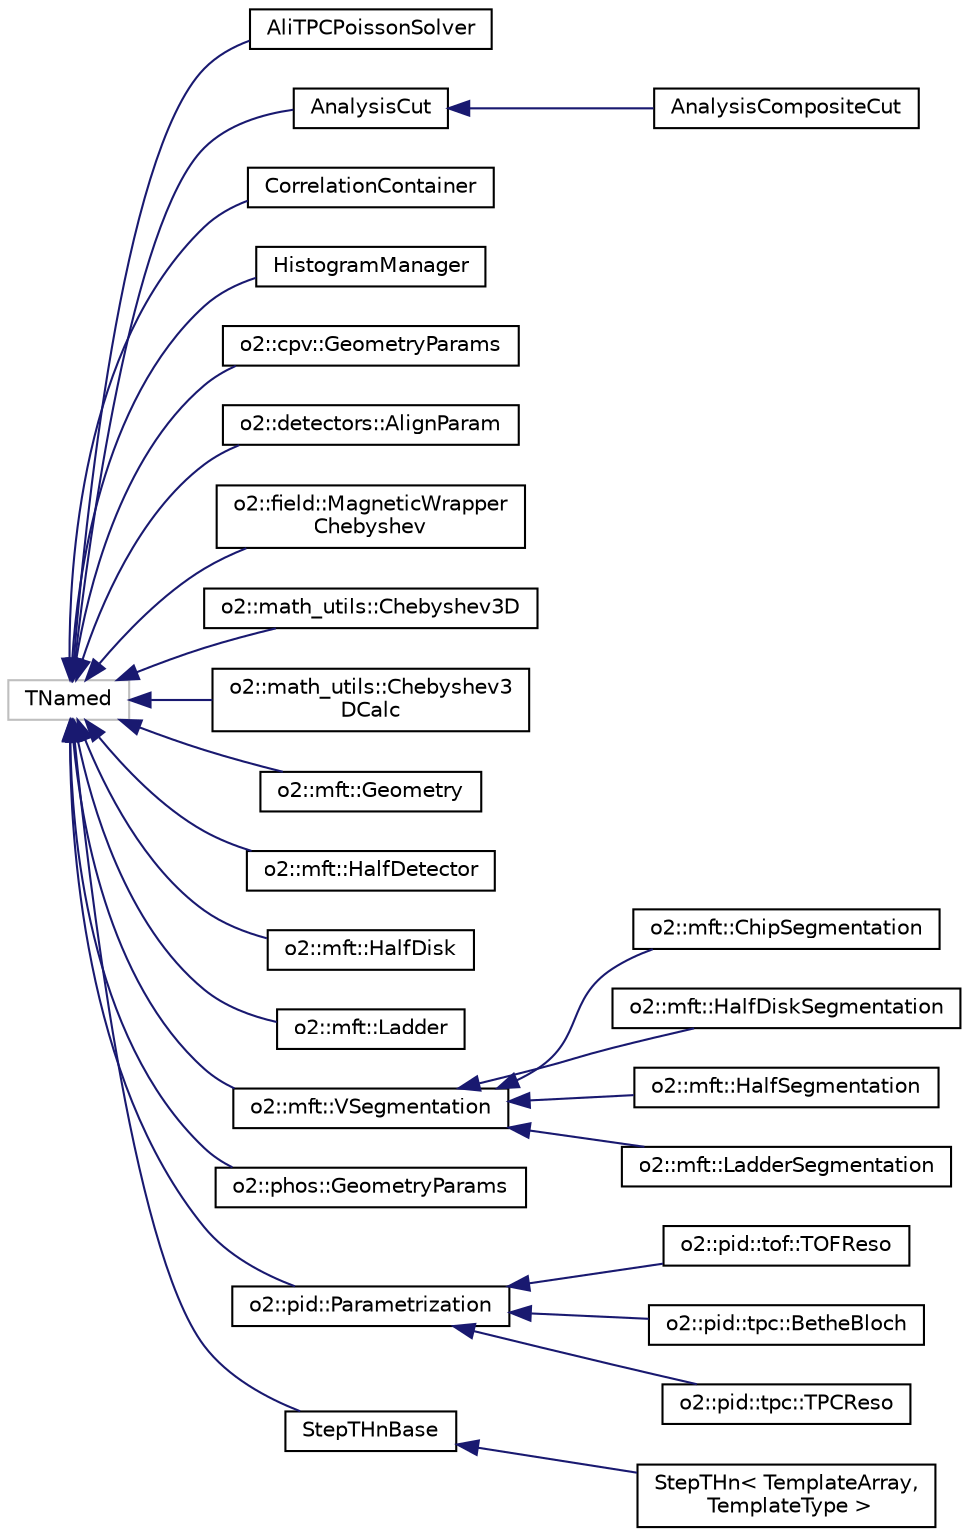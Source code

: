 digraph "Graphical Class Hierarchy"
{
 // INTERACTIVE_SVG=YES
  bgcolor="transparent";
  edge [fontname="Helvetica",fontsize="10",labelfontname="Helvetica",labelfontsize="10"];
  node [fontname="Helvetica",fontsize="10",shape=record];
  rankdir="LR";
  Node2922 [label="TNamed",height=0.2,width=0.4,color="grey75"];
  Node2922 -> Node0 [dir="back",color="midnightblue",fontsize="10",style="solid",fontname="Helvetica"];
  Node0 [label="AliTPCPoissonSolver",height=0.2,width=0.4,color="black",URL="$dc/def/classAliTPCPoissonSolver.html"];
  Node2922 -> Node2924 [dir="back",color="midnightblue",fontsize="10",style="solid",fontname="Helvetica"];
  Node2924 [label="AnalysisCut",height=0.2,width=0.4,color="black",URL="$de/df4/classAnalysisCut.html"];
  Node2924 -> Node2925 [dir="back",color="midnightblue",fontsize="10",style="solid",fontname="Helvetica"];
  Node2925 [label="AnalysisCompositeCut",height=0.2,width=0.4,color="black",URL="$db/d7a/classAnalysisCompositeCut.html"];
  Node2922 -> Node2926 [dir="back",color="midnightblue",fontsize="10",style="solid",fontname="Helvetica"];
  Node2926 [label="CorrelationContainer",height=0.2,width=0.4,color="black",URL="$d8/d8f/classCorrelationContainer.html"];
  Node2922 -> Node2927 [dir="back",color="midnightblue",fontsize="10",style="solid",fontname="Helvetica"];
  Node2927 [label="HistogramManager",height=0.2,width=0.4,color="black",URL="$d7/d2c/classHistogramManager.html"];
  Node2922 -> Node2928 [dir="back",color="midnightblue",fontsize="10",style="solid",fontname="Helvetica"];
  Node2928 [label="o2::cpv::GeometryParams",height=0.2,width=0.4,color="black",URL="$d2/d97/classo2_1_1cpv_1_1GeometryParams.html"];
  Node2922 -> Node2929 [dir="back",color="midnightblue",fontsize="10",style="solid",fontname="Helvetica"];
  Node2929 [label="o2::detectors::AlignParam",height=0.2,width=0.4,color="black",URL="$dc/d50/classo2_1_1detectors_1_1AlignParam.html"];
  Node2922 -> Node2930 [dir="back",color="midnightblue",fontsize="10",style="solid",fontname="Helvetica"];
  Node2930 [label="o2::field::MagneticWrapper\lChebyshev",height=0.2,width=0.4,color="black",URL="$db/d53/classo2_1_1field_1_1MagneticWrapperChebyshev.html"];
  Node2922 -> Node2931 [dir="back",color="midnightblue",fontsize="10",style="solid",fontname="Helvetica"];
  Node2931 [label="o2::math_utils::Chebyshev3D",height=0.2,width=0.4,color="black",URL="$da/dd1/classo2_1_1math__utils_1_1Chebyshev3D.html"];
  Node2922 -> Node2932 [dir="back",color="midnightblue",fontsize="10",style="solid",fontname="Helvetica"];
  Node2932 [label="o2::math_utils::Chebyshev3\lDCalc",height=0.2,width=0.4,color="black",URL="$df/d49/classo2_1_1math__utils_1_1Chebyshev3DCalc.html"];
  Node2922 -> Node2933 [dir="back",color="midnightblue",fontsize="10",style="solid",fontname="Helvetica"];
  Node2933 [label="o2::mft::Geometry",height=0.2,width=0.4,color="black",URL="$d8/db1/classo2_1_1mft_1_1Geometry.html"];
  Node2922 -> Node2934 [dir="back",color="midnightblue",fontsize="10",style="solid",fontname="Helvetica"];
  Node2934 [label="o2::mft::HalfDetector",height=0.2,width=0.4,color="black",URL="$d6/daf/classo2_1_1mft_1_1HalfDetector.html"];
  Node2922 -> Node2935 [dir="back",color="midnightblue",fontsize="10",style="solid",fontname="Helvetica"];
  Node2935 [label="o2::mft::HalfDisk",height=0.2,width=0.4,color="black",URL="$d6/d53/classo2_1_1mft_1_1HalfDisk.html"];
  Node2922 -> Node2936 [dir="back",color="midnightblue",fontsize="10",style="solid",fontname="Helvetica"];
  Node2936 [label="o2::mft::Ladder",height=0.2,width=0.4,color="black",URL="$d6/d35/classo2_1_1mft_1_1Ladder.html"];
  Node2922 -> Node2937 [dir="back",color="midnightblue",fontsize="10",style="solid",fontname="Helvetica"];
  Node2937 [label="o2::mft::VSegmentation",height=0.2,width=0.4,color="black",URL="$d5/db8/classo2_1_1mft_1_1VSegmentation.html"];
  Node2937 -> Node2938 [dir="back",color="midnightblue",fontsize="10",style="solid",fontname="Helvetica"];
  Node2938 [label="o2::mft::ChipSegmentation",height=0.2,width=0.4,color="black",URL="$d1/d8e/classo2_1_1mft_1_1ChipSegmentation.html"];
  Node2937 -> Node2939 [dir="back",color="midnightblue",fontsize="10",style="solid",fontname="Helvetica"];
  Node2939 [label="o2::mft::HalfDiskSegmentation",height=0.2,width=0.4,color="black",URL="$d2/ddf/classo2_1_1mft_1_1HalfDiskSegmentation.html"];
  Node2937 -> Node2940 [dir="back",color="midnightblue",fontsize="10",style="solid",fontname="Helvetica"];
  Node2940 [label="o2::mft::HalfSegmentation",height=0.2,width=0.4,color="black",URL="$d2/da0/classo2_1_1mft_1_1HalfSegmentation.html"];
  Node2937 -> Node2941 [dir="back",color="midnightblue",fontsize="10",style="solid",fontname="Helvetica"];
  Node2941 [label="o2::mft::LadderSegmentation",height=0.2,width=0.4,color="black",URL="$df/dc2/classo2_1_1mft_1_1LadderSegmentation.html"];
  Node2922 -> Node2942 [dir="back",color="midnightblue",fontsize="10",style="solid",fontname="Helvetica"];
  Node2942 [label="o2::phos::GeometryParams",height=0.2,width=0.4,color="black",URL="$d4/d4b/classo2_1_1phos_1_1GeometryParams.html"];
  Node2922 -> Node2943 [dir="back",color="midnightblue",fontsize="10",style="solid",fontname="Helvetica"];
  Node2943 [label="o2::pid::Parametrization",height=0.2,width=0.4,color="black",URL="$de/dbd/classo2_1_1pid_1_1Parametrization.html",tooltip="Class to handle the parameters and the parametrization of a given detector response. "];
  Node2943 -> Node2944 [dir="back",color="midnightblue",fontsize="10",style="solid",fontname="Helvetica"];
  Node2944 [label="o2::pid::tof::TOFReso",height=0.2,width=0.4,color="black",URL="$df/d86/classo2_1_1pid_1_1tof_1_1TOFReso.html"];
  Node2943 -> Node2945 [dir="back",color="midnightblue",fontsize="10",style="solid",fontname="Helvetica"];
  Node2945 [label="o2::pid::tpc::BetheBloch",height=0.2,width=0.4,color="black",URL="$d1/d03/classo2_1_1pid_1_1tpc_1_1BetheBloch.html"];
  Node2943 -> Node2946 [dir="back",color="midnightblue",fontsize="10",style="solid",fontname="Helvetica"];
  Node2946 [label="o2::pid::tpc::TPCReso",height=0.2,width=0.4,color="black",URL="$d9/d25/classo2_1_1pid_1_1tpc_1_1TPCReso.html"];
  Node2922 -> Node2947 [dir="back",color="midnightblue",fontsize="10",style="solid",fontname="Helvetica"];
  Node2947 [label="StepTHnBase",height=0.2,width=0.4,color="black",URL="$d2/d46/classStepTHnBase.html"];
  Node2947 -> Node2948 [dir="back",color="midnightblue",fontsize="10",style="solid",fontname="Helvetica"];
  Node2948 [label="StepTHn\< TemplateArray,\l TemplateType \>",height=0.2,width=0.4,color="black",URL="$d7/ddd/classStepTHn.html"];
}
